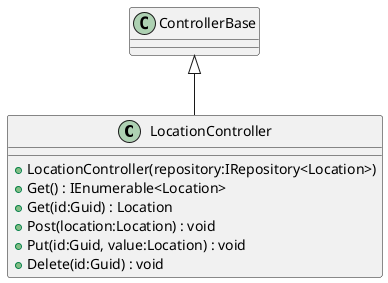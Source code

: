 @startuml
class LocationController {
    + LocationController(repository:IRepository<Location>)
    + Get() : IEnumerable<Location>
    + Get(id:Guid) : Location
    + Post(location:Location) : void
    + Put(id:Guid, value:Location) : void
    + Delete(id:Guid) : void
}
ControllerBase <|-- LocationController
@enduml
